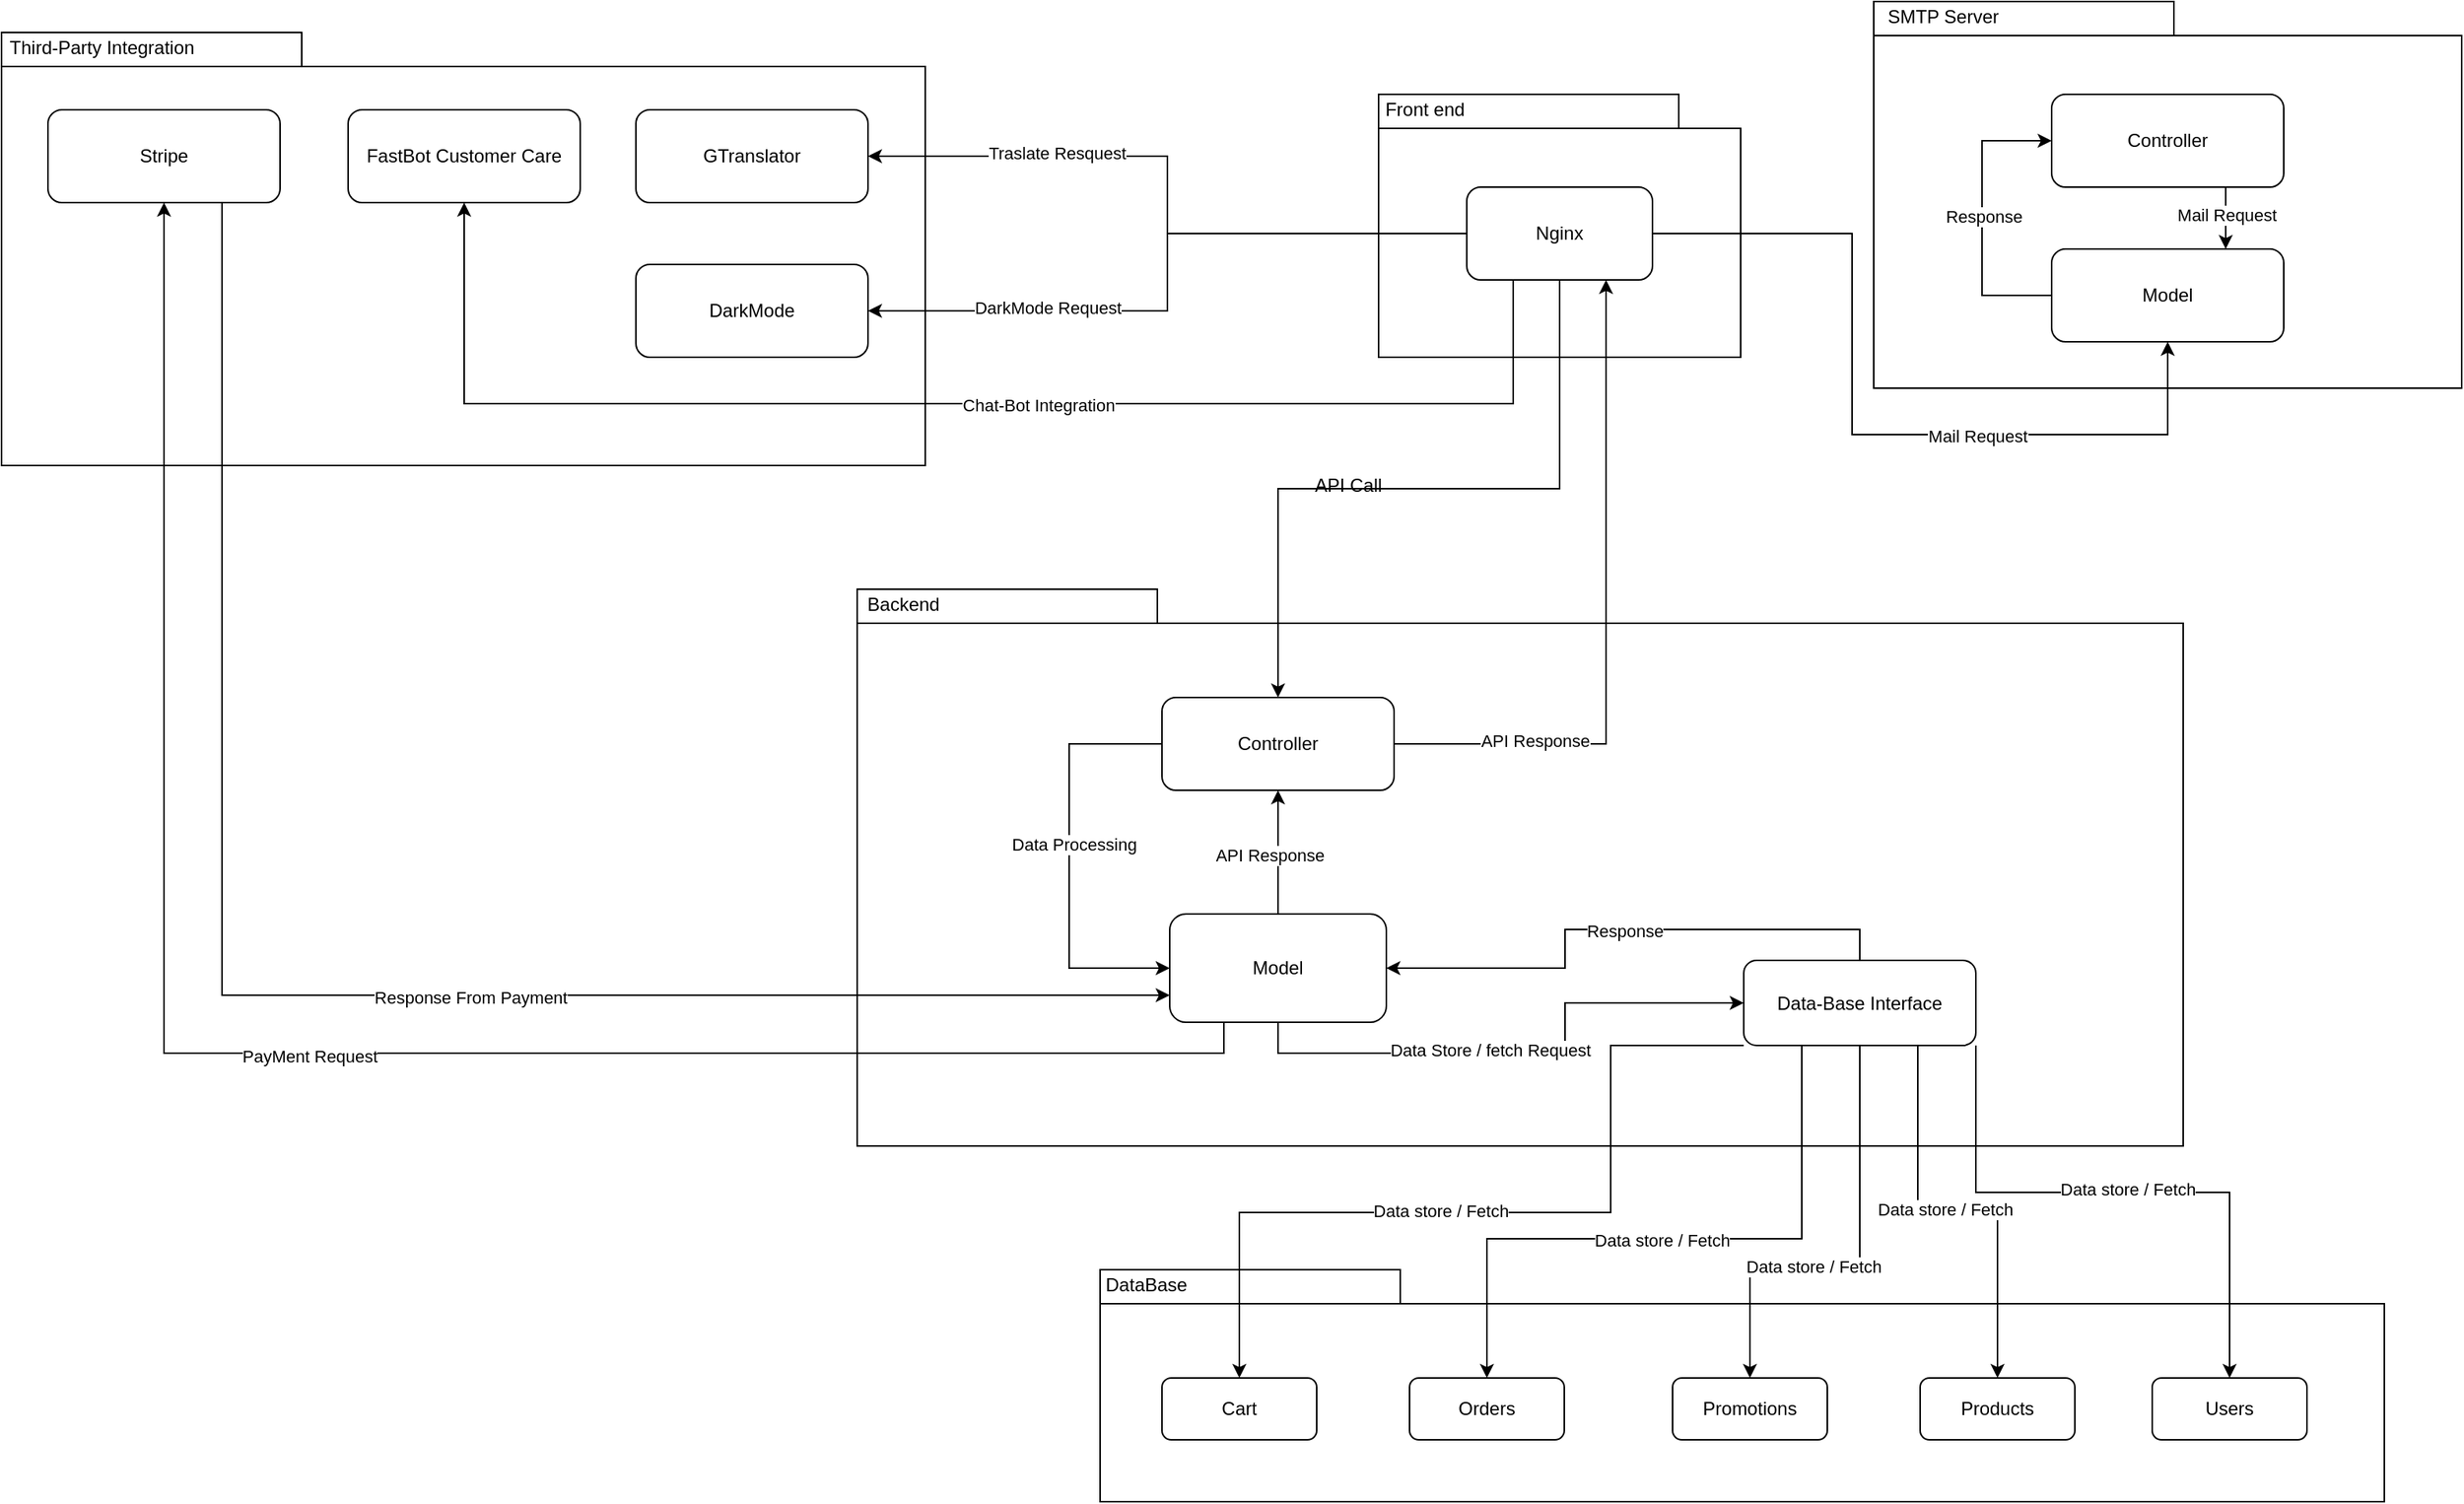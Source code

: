 <mxfile version="24.6.4" type="device">
  <diagram name="Page-1" id="b5b7bab2-c9e2-2cf4-8b2a-24fd1a2a6d21">
    <mxGraphModel dx="1975" dy="764" grid="1" gridSize="10" guides="1" tooltips="1" connect="1" arrows="1" fold="1" page="1" pageScale="1" pageWidth="827" pageHeight="1169" background="none" math="0" shadow="0">
      <root>
        <mxCell id="0" />
        <mxCell id="1" parent="0" />
        <mxCell id="6e0c8c40b5770093-72" value="" style="shape=folder;fontStyle=1;spacingTop=10;tabWidth=194;tabHeight=22;tabPosition=left;html=1;rounded=0;shadow=0;comic=0;labelBackgroundColor=none;strokeWidth=1;fillColor=none;fontFamily=Verdana;fontSize=10;align=center;" parent="1" vertex="1">
          <mxGeometry x="593" y="410" width="857" height="360" as="geometry" />
        </mxCell>
        <mxCell id="Ulp0aiKzONvEdoa9mD-M-1" value="" style="shape=folder;fontStyle=1;spacingTop=10;tabWidth=194;tabHeight=22;tabPosition=left;html=1;rounded=0;shadow=0;comic=0;labelBackgroundColor=none;strokeWidth=1;fillColor=none;fontFamily=Verdana;fontSize=10;align=center;" vertex="1" parent="1">
          <mxGeometry x="930" y="90" width="234" height="170" as="geometry" />
        </mxCell>
        <mxCell id="Ulp0aiKzONvEdoa9mD-M-2" value="Front end" style="text;html=1;align=center;verticalAlign=middle;whiteSpace=wrap;rounded=0;" vertex="1" parent="1">
          <mxGeometry x="930" y="90" width="60" height="20" as="geometry" />
        </mxCell>
        <mxCell id="Ulp0aiKzONvEdoa9mD-M-22" style="edgeStyle=orthogonalEdgeStyle;rounded=0;orthogonalLoop=1;jettySize=auto;html=1;exitX=0;exitY=0.5;exitDx=0;exitDy=0;entryX=1;entryY=0.5;entryDx=0;entryDy=0;" edge="1" parent="1" source="Ulp0aiKzONvEdoa9mD-M-3" target="Ulp0aiKzONvEdoa9mD-M-20">
          <mxGeometry relative="1" as="geometry" />
        </mxCell>
        <mxCell id="Ulp0aiKzONvEdoa9mD-M-50" value="Traslate Resquest" style="edgeLabel;html=1;align=center;verticalAlign=middle;resizable=0;points=[];" vertex="1" connectable="0" parent="Ulp0aiKzONvEdoa9mD-M-22">
          <mxGeometry x="0.442" y="-2" relative="1" as="geometry">
            <mxPoint as="offset" />
          </mxGeometry>
        </mxCell>
        <mxCell id="Ulp0aiKzONvEdoa9mD-M-23" style="edgeStyle=orthogonalEdgeStyle;rounded=0;orthogonalLoop=1;jettySize=auto;html=1;exitX=0;exitY=0.5;exitDx=0;exitDy=0;entryX=1;entryY=0.5;entryDx=0;entryDy=0;" edge="1" parent="1" source="Ulp0aiKzONvEdoa9mD-M-3" target="Ulp0aiKzONvEdoa9mD-M-21">
          <mxGeometry relative="1" as="geometry" />
        </mxCell>
        <mxCell id="Ulp0aiKzONvEdoa9mD-M-51" value="DarkMode Request" style="edgeLabel;html=1;align=center;verticalAlign=middle;resizable=0;points=[];" vertex="1" connectable="0" parent="Ulp0aiKzONvEdoa9mD-M-23">
          <mxGeometry x="0.47" y="-2" relative="1" as="geometry">
            <mxPoint as="offset" />
          </mxGeometry>
        </mxCell>
        <mxCell id="Ulp0aiKzONvEdoa9mD-M-36" style="edgeStyle=orthogonalEdgeStyle;rounded=0;orthogonalLoop=1;jettySize=auto;html=1;exitX=1;exitY=0.5;exitDx=0;exitDy=0;entryX=0.5;entryY=1;entryDx=0;entryDy=0;" edge="1" parent="1" source="Ulp0aiKzONvEdoa9mD-M-3" target="Ulp0aiKzONvEdoa9mD-M-27">
          <mxGeometry relative="1" as="geometry">
            <Array as="points">
              <mxPoint x="1236" y="180" />
              <mxPoint x="1236" y="310" />
              <mxPoint x="1440" y="310" />
            </Array>
          </mxGeometry>
        </mxCell>
        <mxCell id="Ulp0aiKzONvEdoa9mD-M-37" value="Mail Request" style="edgeLabel;html=1;align=center;verticalAlign=middle;resizable=0;points=[];" vertex="1" connectable="0" parent="Ulp0aiKzONvEdoa9mD-M-36">
          <mxGeometry x="0.3" y="-1" relative="1" as="geometry">
            <mxPoint as="offset" />
          </mxGeometry>
        </mxCell>
        <mxCell id="Ulp0aiKzONvEdoa9mD-M-38" style="edgeStyle=orthogonalEdgeStyle;rounded=0;orthogonalLoop=1;jettySize=auto;html=1;exitX=0.5;exitY=1;exitDx=0;exitDy=0;" edge="1" parent="1" source="Ulp0aiKzONvEdoa9mD-M-3" target="Ulp0aiKzONvEdoa9mD-M-16">
          <mxGeometry relative="1" as="geometry" />
        </mxCell>
        <mxCell id="Ulp0aiKzONvEdoa9mD-M-56" style="edgeStyle=orthogonalEdgeStyle;rounded=0;orthogonalLoop=1;jettySize=auto;html=1;exitX=0.25;exitY=1;exitDx=0;exitDy=0;entryX=0.5;entryY=1;entryDx=0;entryDy=0;" edge="1" parent="1" source="Ulp0aiKzONvEdoa9mD-M-3" target="Ulp0aiKzONvEdoa9mD-M-19">
          <mxGeometry relative="1" as="geometry">
            <Array as="points">
              <mxPoint x="1017" y="290" />
              <mxPoint x="339" y="290" />
            </Array>
          </mxGeometry>
        </mxCell>
        <mxCell id="Ulp0aiKzONvEdoa9mD-M-57" value="Chat-Bot Integration" style="edgeLabel;html=1;align=center;verticalAlign=middle;resizable=0;points=[];" vertex="1" connectable="0" parent="Ulp0aiKzONvEdoa9mD-M-56">
          <mxGeometry x="-0.127" y="1" relative="1" as="geometry">
            <mxPoint as="offset" />
          </mxGeometry>
        </mxCell>
        <mxCell id="Ulp0aiKzONvEdoa9mD-M-3" value="Nginx" style="rounded=1;whiteSpace=wrap;html=1;" vertex="1" parent="1">
          <mxGeometry x="987" y="150" width="120" height="60" as="geometry" />
        </mxCell>
        <mxCell id="Ulp0aiKzONvEdoa9mD-M-4" value="" style="shape=folder;fontStyle=1;spacingTop=10;tabWidth=194;tabHeight=22;tabPosition=left;html=1;rounded=0;shadow=0;comic=0;labelBackgroundColor=none;strokeWidth=1;fillColor=none;fontFamily=Verdana;fontSize=10;align=center;" vertex="1" parent="1">
          <mxGeometry x="750" y="850" width="830" height="150" as="geometry" />
        </mxCell>
        <mxCell id="Ulp0aiKzONvEdoa9mD-M-5" value="Backend" style="text;html=1;align=center;verticalAlign=middle;whiteSpace=wrap;rounded=0;" vertex="1" parent="1">
          <mxGeometry x="593" y="410" width="60" height="20" as="geometry" />
        </mxCell>
        <mxCell id="Ulp0aiKzONvEdoa9mD-M-6" value="DataBase" style="text;html=1;align=center;verticalAlign=middle;whiteSpace=wrap;rounded=0;" vertex="1" parent="1">
          <mxGeometry x="750" y="850" width="60" height="20" as="geometry" />
        </mxCell>
        <mxCell id="Ulp0aiKzONvEdoa9mD-M-7" value="Third-Party Integration" style="text;html=1;align=center;verticalAlign=middle;whiteSpace=wrap;rounded=0;" vertex="1" parent="1">
          <mxGeometry x="40" y="50" width="130" height="20" as="geometry" />
        </mxCell>
        <mxCell id="Ulp0aiKzONvEdoa9mD-M-8" value="&amp;nbsp; &amp;nbsp; &amp;nbsp; &amp;nbsp; &amp;nbsp; &amp;nbsp; &amp;nbsp; &amp;nbsp; &amp;nbsp; &amp;nbsp; &amp;nbsp; &amp;nbsp; &amp;nbsp; &amp;nbsp; &amp;nbsp; &amp;nbsp; &amp;nbsp; &amp;nbsp; &amp;nbsp; &amp;nbsp; &amp;nbsp;&amp;nbsp;" style="shape=folder;fontStyle=1;spacingTop=10;tabWidth=194;tabHeight=22;tabPosition=left;html=1;rounded=0;shadow=0;comic=0;labelBackgroundColor=none;strokeWidth=1;fillColor=none;fontFamily=Verdana;fontSize=10;align=center;" vertex="1" parent="1">
          <mxGeometry x="40" y="50" width="597" height="280" as="geometry" />
        </mxCell>
        <mxCell id="Ulp0aiKzONvEdoa9mD-M-10" value="Products" style="rounded=1;whiteSpace=wrap;html=1;" vertex="1" parent="1">
          <mxGeometry x="1280" y="920" width="100" height="40" as="geometry" />
        </mxCell>
        <mxCell id="Ulp0aiKzONvEdoa9mD-M-11" value="Users" style="rounded=1;whiteSpace=wrap;html=1;" vertex="1" parent="1">
          <mxGeometry x="1430" y="920" width="100" height="40" as="geometry" />
        </mxCell>
        <mxCell id="Ulp0aiKzONvEdoa9mD-M-12" value="Orders" style="rounded=1;whiteSpace=wrap;html=1;" vertex="1" parent="1">
          <mxGeometry x="950" y="920" width="100" height="40" as="geometry" />
        </mxCell>
        <mxCell id="Ulp0aiKzONvEdoa9mD-M-13" value="Cart" style="rounded=1;whiteSpace=wrap;html=1;" vertex="1" parent="1">
          <mxGeometry x="790" y="920" width="100" height="40" as="geometry" />
        </mxCell>
        <mxCell id="Ulp0aiKzONvEdoa9mD-M-14" value="Promotions" style="rounded=1;whiteSpace=wrap;html=1;" vertex="1" parent="1">
          <mxGeometry x="1120" y="920" width="100" height="40" as="geometry" />
        </mxCell>
        <mxCell id="Ulp0aiKzONvEdoa9mD-M-42" style="edgeStyle=orthogonalEdgeStyle;rounded=0;orthogonalLoop=1;jettySize=auto;html=1;exitX=0.5;exitY=0;exitDx=0;exitDy=0;entryX=0.5;entryY=1;entryDx=0;entryDy=0;" edge="1" parent="1" source="Ulp0aiKzONvEdoa9mD-M-15" target="Ulp0aiKzONvEdoa9mD-M-16">
          <mxGeometry relative="1" as="geometry" />
        </mxCell>
        <mxCell id="Ulp0aiKzONvEdoa9mD-M-43" value="API Response&amp;nbsp;" style="edgeLabel;html=1;align=center;verticalAlign=middle;resizable=0;points=[];" vertex="1" connectable="0" parent="Ulp0aiKzONvEdoa9mD-M-42">
          <mxGeometry x="-0.081" y="4" relative="1" as="geometry">
            <mxPoint y="-1" as="offset" />
          </mxGeometry>
        </mxCell>
        <mxCell id="Ulp0aiKzONvEdoa9mD-M-44" style="edgeStyle=orthogonalEdgeStyle;rounded=0;orthogonalLoop=1;jettySize=auto;html=1;exitX=0.5;exitY=1;exitDx=0;exitDy=0;entryX=0;entryY=0.5;entryDx=0;entryDy=0;" edge="1" parent="1" source="Ulp0aiKzONvEdoa9mD-M-15" target="Ulp0aiKzONvEdoa9mD-M-17">
          <mxGeometry relative="1" as="geometry" />
        </mxCell>
        <mxCell id="Ulp0aiKzONvEdoa9mD-M-45" value="Data Store / fetch Request" style="edgeLabel;html=1;align=center;verticalAlign=middle;resizable=0;points=[];" vertex="1" connectable="0" parent="Ulp0aiKzONvEdoa9mD-M-44">
          <mxGeometry x="-0.105" y="2" relative="1" as="geometry">
            <mxPoint x="-1" as="offset" />
          </mxGeometry>
        </mxCell>
        <mxCell id="Ulp0aiKzONvEdoa9mD-M-52" style="edgeStyle=orthogonalEdgeStyle;rounded=0;orthogonalLoop=1;jettySize=auto;html=1;exitX=0.25;exitY=1;exitDx=0;exitDy=0;entryX=0.5;entryY=1;entryDx=0;entryDy=0;" edge="1" parent="1" source="Ulp0aiKzONvEdoa9mD-M-15" target="Ulp0aiKzONvEdoa9mD-M-18">
          <mxGeometry relative="1" as="geometry" />
        </mxCell>
        <mxCell id="Ulp0aiKzONvEdoa9mD-M-53" value="PayMent Request" style="edgeLabel;html=1;align=center;verticalAlign=middle;resizable=0;points=[];" vertex="1" connectable="0" parent="Ulp0aiKzONvEdoa9mD-M-52">
          <mxGeometry x="-0.027" y="2" relative="1" as="geometry">
            <mxPoint x="-1" as="offset" />
          </mxGeometry>
        </mxCell>
        <mxCell id="Ulp0aiKzONvEdoa9mD-M-15" value="Model" style="rounded=1;whiteSpace=wrap;html=1;" vertex="1" parent="1">
          <mxGeometry x="795" y="620" width="140" height="70" as="geometry" />
        </mxCell>
        <mxCell id="Ulp0aiKzONvEdoa9mD-M-40" style="edgeStyle=orthogonalEdgeStyle;rounded=0;orthogonalLoop=1;jettySize=auto;html=1;exitX=0;exitY=0.5;exitDx=0;exitDy=0;entryX=0;entryY=0.5;entryDx=0;entryDy=0;" edge="1" parent="1" source="Ulp0aiKzONvEdoa9mD-M-16" target="Ulp0aiKzONvEdoa9mD-M-15">
          <mxGeometry relative="1" as="geometry">
            <Array as="points">
              <mxPoint x="730" y="510" />
              <mxPoint x="730" y="655" />
            </Array>
          </mxGeometry>
        </mxCell>
        <mxCell id="Ulp0aiKzONvEdoa9mD-M-41" value="Data Processing" style="edgeLabel;html=1;align=center;verticalAlign=middle;resizable=0;points=[];" vertex="1" connectable="0" parent="Ulp0aiKzONvEdoa9mD-M-40">
          <mxGeometry x="-0.07" y="3" relative="1" as="geometry">
            <mxPoint y="-1" as="offset" />
          </mxGeometry>
        </mxCell>
        <mxCell id="Ulp0aiKzONvEdoa9mD-M-48" style="edgeStyle=orthogonalEdgeStyle;rounded=0;orthogonalLoop=1;jettySize=auto;html=1;exitX=1;exitY=0.5;exitDx=0;exitDy=0;entryX=0.75;entryY=1;entryDx=0;entryDy=0;" edge="1" parent="1" source="Ulp0aiKzONvEdoa9mD-M-16" target="Ulp0aiKzONvEdoa9mD-M-3">
          <mxGeometry relative="1" as="geometry" />
        </mxCell>
        <mxCell id="Ulp0aiKzONvEdoa9mD-M-49" value="API Response" style="edgeLabel;html=1;align=center;verticalAlign=middle;resizable=0;points=[];" vertex="1" connectable="0" parent="Ulp0aiKzONvEdoa9mD-M-48">
          <mxGeometry x="-0.579" y="2" relative="1" as="geometry">
            <mxPoint x="-1" as="offset" />
          </mxGeometry>
        </mxCell>
        <mxCell id="Ulp0aiKzONvEdoa9mD-M-16" value="Controller" style="rounded=1;whiteSpace=wrap;html=1;" vertex="1" parent="1">
          <mxGeometry x="790" y="480" width="150" height="60" as="geometry" />
        </mxCell>
        <mxCell id="Ulp0aiKzONvEdoa9mD-M-46" style="edgeStyle=orthogonalEdgeStyle;rounded=0;orthogonalLoop=1;jettySize=auto;html=1;exitX=0.5;exitY=0;exitDx=0;exitDy=0;entryX=1;entryY=0.5;entryDx=0;entryDy=0;" edge="1" parent="1" source="Ulp0aiKzONvEdoa9mD-M-17" target="Ulp0aiKzONvEdoa9mD-M-15">
          <mxGeometry relative="1" as="geometry" />
        </mxCell>
        <mxCell id="Ulp0aiKzONvEdoa9mD-M-47" value="Response" style="edgeLabel;html=1;align=center;verticalAlign=middle;resizable=0;points=[];" vertex="1" connectable="0" parent="Ulp0aiKzONvEdoa9mD-M-46">
          <mxGeometry x="-0.016" y="1" relative="1" as="geometry">
            <mxPoint as="offset" />
          </mxGeometry>
        </mxCell>
        <mxCell id="Ulp0aiKzONvEdoa9mD-M-58" style="edgeStyle=orthogonalEdgeStyle;rounded=0;orthogonalLoop=1;jettySize=auto;html=1;exitX=0;exitY=1;exitDx=0;exitDy=0;entryX=0.5;entryY=0;entryDx=0;entryDy=0;" edge="1" parent="1" source="Ulp0aiKzONvEdoa9mD-M-17" target="Ulp0aiKzONvEdoa9mD-M-13">
          <mxGeometry relative="1" as="geometry">
            <Array as="points">
              <mxPoint x="1080" y="705" />
              <mxPoint x="1080" y="813" />
              <mxPoint x="840" y="813" />
            </Array>
          </mxGeometry>
        </mxCell>
        <mxCell id="Ulp0aiKzONvEdoa9mD-M-67" value="Data store / Fetch" style="edgeLabel;html=1;align=center;verticalAlign=middle;resizable=0;points=[];" vertex="1" connectable="0" parent="Ulp0aiKzONvEdoa9mD-M-58">
          <mxGeometry x="0.125" y="-1" relative="1" as="geometry">
            <mxPoint as="offset" />
          </mxGeometry>
        </mxCell>
        <mxCell id="Ulp0aiKzONvEdoa9mD-M-59" style="edgeStyle=orthogonalEdgeStyle;rounded=0;orthogonalLoop=1;jettySize=auto;html=1;exitX=0.25;exitY=1;exitDx=0;exitDy=0;" edge="1" parent="1" source="Ulp0aiKzONvEdoa9mD-M-17" target="Ulp0aiKzONvEdoa9mD-M-12">
          <mxGeometry relative="1" as="geometry">
            <Array as="points">
              <mxPoint x="1204" y="830" />
              <mxPoint x="1000" y="830" />
            </Array>
          </mxGeometry>
        </mxCell>
        <mxCell id="Ulp0aiKzONvEdoa9mD-M-66" value="Data store / Fetch" style="edgeLabel;html=1;align=center;verticalAlign=middle;resizable=0;points=[];" vertex="1" connectable="0" parent="Ulp0aiKzONvEdoa9mD-M-59">
          <mxGeometry x="0.031" y="1" relative="1" as="geometry">
            <mxPoint as="offset" />
          </mxGeometry>
        </mxCell>
        <mxCell id="Ulp0aiKzONvEdoa9mD-M-60" style="edgeStyle=orthogonalEdgeStyle;rounded=0;orthogonalLoop=1;jettySize=auto;html=1;exitX=0.5;exitY=1;exitDx=0;exitDy=0;entryX=0.5;entryY=0;entryDx=0;entryDy=0;" edge="1" parent="1" source="Ulp0aiKzONvEdoa9mD-M-17" target="Ulp0aiKzONvEdoa9mD-M-14">
          <mxGeometry relative="1" as="geometry">
            <Array as="points">
              <mxPoint x="1241" y="850" />
              <mxPoint x="1170" y="850" />
            </Array>
          </mxGeometry>
        </mxCell>
        <mxCell id="Ulp0aiKzONvEdoa9mD-M-68" value="Data store / Fetch" style="edgeLabel;html=1;align=center;verticalAlign=middle;resizable=0;points=[];" vertex="1" connectable="0" parent="Ulp0aiKzONvEdoa9mD-M-60">
          <mxGeometry x="0.226" y="-2" relative="1" as="geometry">
            <mxPoint as="offset" />
          </mxGeometry>
        </mxCell>
        <mxCell id="Ulp0aiKzONvEdoa9mD-M-61" style="edgeStyle=orthogonalEdgeStyle;rounded=0;orthogonalLoop=1;jettySize=auto;html=1;exitX=0.75;exitY=1;exitDx=0;exitDy=0;entryX=0.5;entryY=0;entryDx=0;entryDy=0;" edge="1" parent="1" source="Ulp0aiKzONvEdoa9mD-M-17" target="Ulp0aiKzONvEdoa9mD-M-10">
          <mxGeometry relative="1" as="geometry" />
        </mxCell>
        <mxCell id="Ulp0aiKzONvEdoa9mD-M-64" value="Data store / Fetch" style="edgeLabel;html=1;align=center;verticalAlign=middle;resizable=0;points=[];" vertex="1" connectable="0" parent="Ulp0aiKzONvEdoa9mD-M-61">
          <mxGeometry x="-0.062" y="2" relative="1" as="geometry">
            <mxPoint as="offset" />
          </mxGeometry>
        </mxCell>
        <mxCell id="Ulp0aiKzONvEdoa9mD-M-62" style="edgeStyle=orthogonalEdgeStyle;rounded=0;orthogonalLoop=1;jettySize=auto;html=1;exitX=1;exitY=1;exitDx=0;exitDy=0;entryX=0.5;entryY=0;entryDx=0;entryDy=0;" edge="1" parent="1" source="Ulp0aiKzONvEdoa9mD-M-17" target="Ulp0aiKzONvEdoa9mD-M-11">
          <mxGeometry relative="1" as="geometry">
            <Array as="points">
              <mxPoint x="1316" y="800" />
              <mxPoint x="1480" y="800" />
            </Array>
          </mxGeometry>
        </mxCell>
        <mxCell id="Ulp0aiKzONvEdoa9mD-M-63" value="Data store / Fetch" style="edgeLabel;html=1;align=center;verticalAlign=middle;resizable=0;points=[];" vertex="1" connectable="0" parent="Ulp0aiKzONvEdoa9mD-M-62">
          <mxGeometry x="0.017" y="2" relative="1" as="geometry">
            <mxPoint as="offset" />
          </mxGeometry>
        </mxCell>
        <mxCell id="Ulp0aiKzONvEdoa9mD-M-17" value="Data-Base Interface" style="rounded=1;whiteSpace=wrap;html=1;" vertex="1" parent="1">
          <mxGeometry x="1166" y="650" width="150" height="55" as="geometry" />
        </mxCell>
        <mxCell id="Ulp0aiKzONvEdoa9mD-M-54" style="edgeStyle=orthogonalEdgeStyle;rounded=0;orthogonalLoop=1;jettySize=auto;html=1;exitX=0.75;exitY=1;exitDx=0;exitDy=0;entryX=0;entryY=0.75;entryDx=0;entryDy=0;" edge="1" parent="1" source="Ulp0aiKzONvEdoa9mD-M-18" target="Ulp0aiKzONvEdoa9mD-M-15">
          <mxGeometry relative="1" as="geometry" />
        </mxCell>
        <mxCell id="Ulp0aiKzONvEdoa9mD-M-55" value="Response From Payment" style="edgeLabel;html=1;align=center;verticalAlign=middle;resizable=0;points=[];" vertex="1" connectable="0" parent="Ulp0aiKzONvEdoa9mD-M-54">
          <mxGeometry x="0.197" y="-1" relative="1" as="geometry">
            <mxPoint x="-1" as="offset" />
          </mxGeometry>
        </mxCell>
        <mxCell id="Ulp0aiKzONvEdoa9mD-M-18" value="Stripe" style="rounded=1;whiteSpace=wrap;html=1;" vertex="1" parent="1">
          <mxGeometry x="70" y="100" width="150" height="60" as="geometry" />
        </mxCell>
        <mxCell id="Ulp0aiKzONvEdoa9mD-M-19" value="FastBot Customer Care" style="rounded=1;whiteSpace=wrap;html=1;" vertex="1" parent="1">
          <mxGeometry x="264" y="100" width="150" height="60" as="geometry" />
        </mxCell>
        <mxCell id="Ulp0aiKzONvEdoa9mD-M-20" value="GTranslator" style="rounded=1;whiteSpace=wrap;html=1;" vertex="1" parent="1">
          <mxGeometry x="450" y="100" width="150" height="60" as="geometry" />
        </mxCell>
        <mxCell id="Ulp0aiKzONvEdoa9mD-M-21" value="DarkMode" style="rounded=1;whiteSpace=wrap;html=1;" vertex="1" parent="1">
          <mxGeometry x="450" y="200" width="150" height="60" as="geometry" />
        </mxCell>
        <mxCell id="Ulp0aiKzONvEdoa9mD-M-24" value="&amp;nbsp; &amp;nbsp; &amp;nbsp; &amp;nbsp; &amp;nbsp; &amp;nbsp; &amp;nbsp; &amp;nbsp; &amp;nbsp; &amp;nbsp; &amp;nbsp; &amp;nbsp; &amp;nbsp; &amp;nbsp; &amp;nbsp; &amp;nbsp; &amp;nbsp; &amp;nbsp; &amp;nbsp; &amp;nbsp; &amp;nbsp;&amp;nbsp;" style="shape=folder;fontStyle=1;spacingTop=10;tabWidth=194;tabHeight=22;tabPosition=left;html=1;rounded=0;shadow=0;comic=0;labelBackgroundColor=none;strokeWidth=1;fillColor=none;fontFamily=Verdana;fontSize=10;align=center;" vertex="1" parent="1">
          <mxGeometry x="1250" y="30" width="380" height="250" as="geometry" />
        </mxCell>
        <mxCell id="Ulp0aiKzONvEdoa9mD-M-25" value="SMTP Server" style="text;html=1;align=center;verticalAlign=middle;whiteSpace=wrap;rounded=0;" vertex="1" parent="1">
          <mxGeometry x="1250" y="30" width="90" height="20" as="geometry" />
        </mxCell>
        <mxCell id="Ulp0aiKzONvEdoa9mD-M-31" style="edgeStyle=orthogonalEdgeStyle;rounded=0;orthogonalLoop=1;jettySize=auto;html=1;exitX=0.75;exitY=1;exitDx=0;exitDy=0;entryX=0.75;entryY=0;entryDx=0;entryDy=0;" edge="1" parent="1" source="Ulp0aiKzONvEdoa9mD-M-26" target="Ulp0aiKzONvEdoa9mD-M-27">
          <mxGeometry relative="1" as="geometry" />
        </mxCell>
        <mxCell id="Ulp0aiKzONvEdoa9mD-M-34" value="Mail Request" style="edgeLabel;html=1;align=center;verticalAlign=middle;resizable=0;points=[];" vertex="1" connectable="0" parent="Ulp0aiKzONvEdoa9mD-M-31">
          <mxGeometry x="-0.087" y="-1" relative="1" as="geometry">
            <mxPoint x="1" y="-1" as="offset" />
          </mxGeometry>
        </mxCell>
        <mxCell id="Ulp0aiKzONvEdoa9mD-M-26" value="Controller" style="rounded=1;whiteSpace=wrap;html=1;" vertex="1" parent="1">
          <mxGeometry x="1365" y="90" width="150" height="60" as="geometry" />
        </mxCell>
        <mxCell id="Ulp0aiKzONvEdoa9mD-M-32" style="edgeStyle=orthogonalEdgeStyle;rounded=0;orthogonalLoop=1;jettySize=auto;html=1;exitX=0;exitY=0.5;exitDx=0;exitDy=0;entryX=0;entryY=0.5;entryDx=0;entryDy=0;" edge="1" parent="1" source="Ulp0aiKzONvEdoa9mD-M-27" target="Ulp0aiKzONvEdoa9mD-M-26">
          <mxGeometry relative="1" as="geometry">
            <Array as="points">
              <mxPoint x="1320" y="220" />
              <mxPoint x="1320" y="120" />
            </Array>
          </mxGeometry>
        </mxCell>
        <mxCell id="Ulp0aiKzONvEdoa9mD-M-33" value="Response" style="edgeLabel;html=1;align=center;verticalAlign=middle;resizable=0;points=[];" vertex="1" connectable="0" parent="Ulp0aiKzONvEdoa9mD-M-32">
          <mxGeometry x="0.005" y="-1" relative="1" as="geometry">
            <mxPoint y="-1" as="offset" />
          </mxGeometry>
        </mxCell>
        <mxCell id="Ulp0aiKzONvEdoa9mD-M-27" value="Model" style="rounded=1;whiteSpace=wrap;html=1;" vertex="1" parent="1">
          <mxGeometry x="1365" y="190" width="150" height="60" as="geometry" />
        </mxCell>
        <mxCell id="Ulp0aiKzONvEdoa9mD-M-39" value="API Call" style="text;html=1;align=center;verticalAlign=middle;resizable=0;points=[];autosize=1;strokeColor=none;fillColor=none;" vertex="1" parent="1">
          <mxGeometry x="875" y="328" width="70" height="30" as="geometry" />
        </mxCell>
      </root>
    </mxGraphModel>
  </diagram>
</mxfile>
